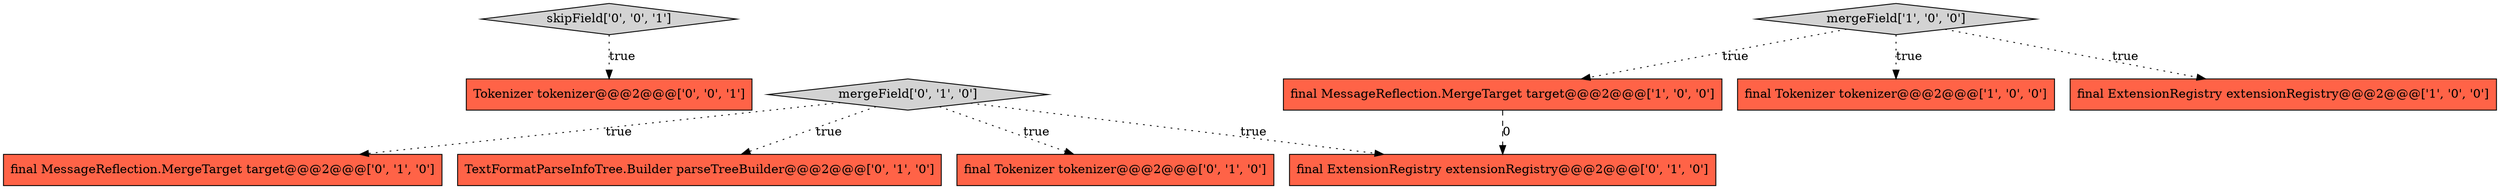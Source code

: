 digraph {
10 [style = filled, label = "Tokenizer tokenizer@@@2@@@['0', '0', '1']", fillcolor = tomato, shape = box image = "AAA0AAABBB3BBB"];
9 [style = filled, label = "skipField['0', '0', '1']", fillcolor = lightgray, shape = diamond image = "AAA0AAABBB3BBB"];
5 [style = filled, label = "final Tokenizer tokenizer@@@2@@@['0', '1', '0']", fillcolor = tomato, shape = box image = "AAA0AAABBB2BBB"];
7 [style = filled, label = "TextFormatParseInfoTree.Builder parseTreeBuilder@@@2@@@['0', '1', '0']", fillcolor = tomato, shape = box image = "AAA0AAABBB2BBB"];
1 [style = filled, label = "final Tokenizer tokenizer@@@2@@@['1', '0', '0']", fillcolor = tomato, shape = box image = "AAA0AAABBB1BBB"];
4 [style = filled, label = "mergeField['0', '1', '0']", fillcolor = lightgray, shape = diamond image = "AAA0AAABBB2BBB"];
3 [style = filled, label = "final MessageReflection.MergeTarget target@@@2@@@['1', '0', '0']", fillcolor = tomato, shape = box image = "AAA1AAABBB1BBB"];
8 [style = filled, label = "final ExtensionRegistry extensionRegistry@@@2@@@['0', '1', '0']", fillcolor = tomato, shape = box image = "AAA1AAABBB2BBB"];
0 [style = filled, label = "mergeField['1', '0', '0']", fillcolor = lightgray, shape = diamond image = "AAA0AAABBB1BBB"];
6 [style = filled, label = "final MessageReflection.MergeTarget target@@@2@@@['0', '1', '0']", fillcolor = tomato, shape = box image = "AAA0AAABBB2BBB"];
2 [style = filled, label = "final ExtensionRegistry extensionRegistry@@@2@@@['1', '0', '0']", fillcolor = tomato, shape = box image = "AAA0AAABBB1BBB"];
4->6 [style = dotted, label="true"];
4->8 [style = dotted, label="true"];
4->5 [style = dotted, label="true"];
4->7 [style = dotted, label="true"];
3->8 [style = dashed, label="0"];
0->3 [style = dotted, label="true"];
0->2 [style = dotted, label="true"];
9->10 [style = dotted, label="true"];
0->1 [style = dotted, label="true"];
}
